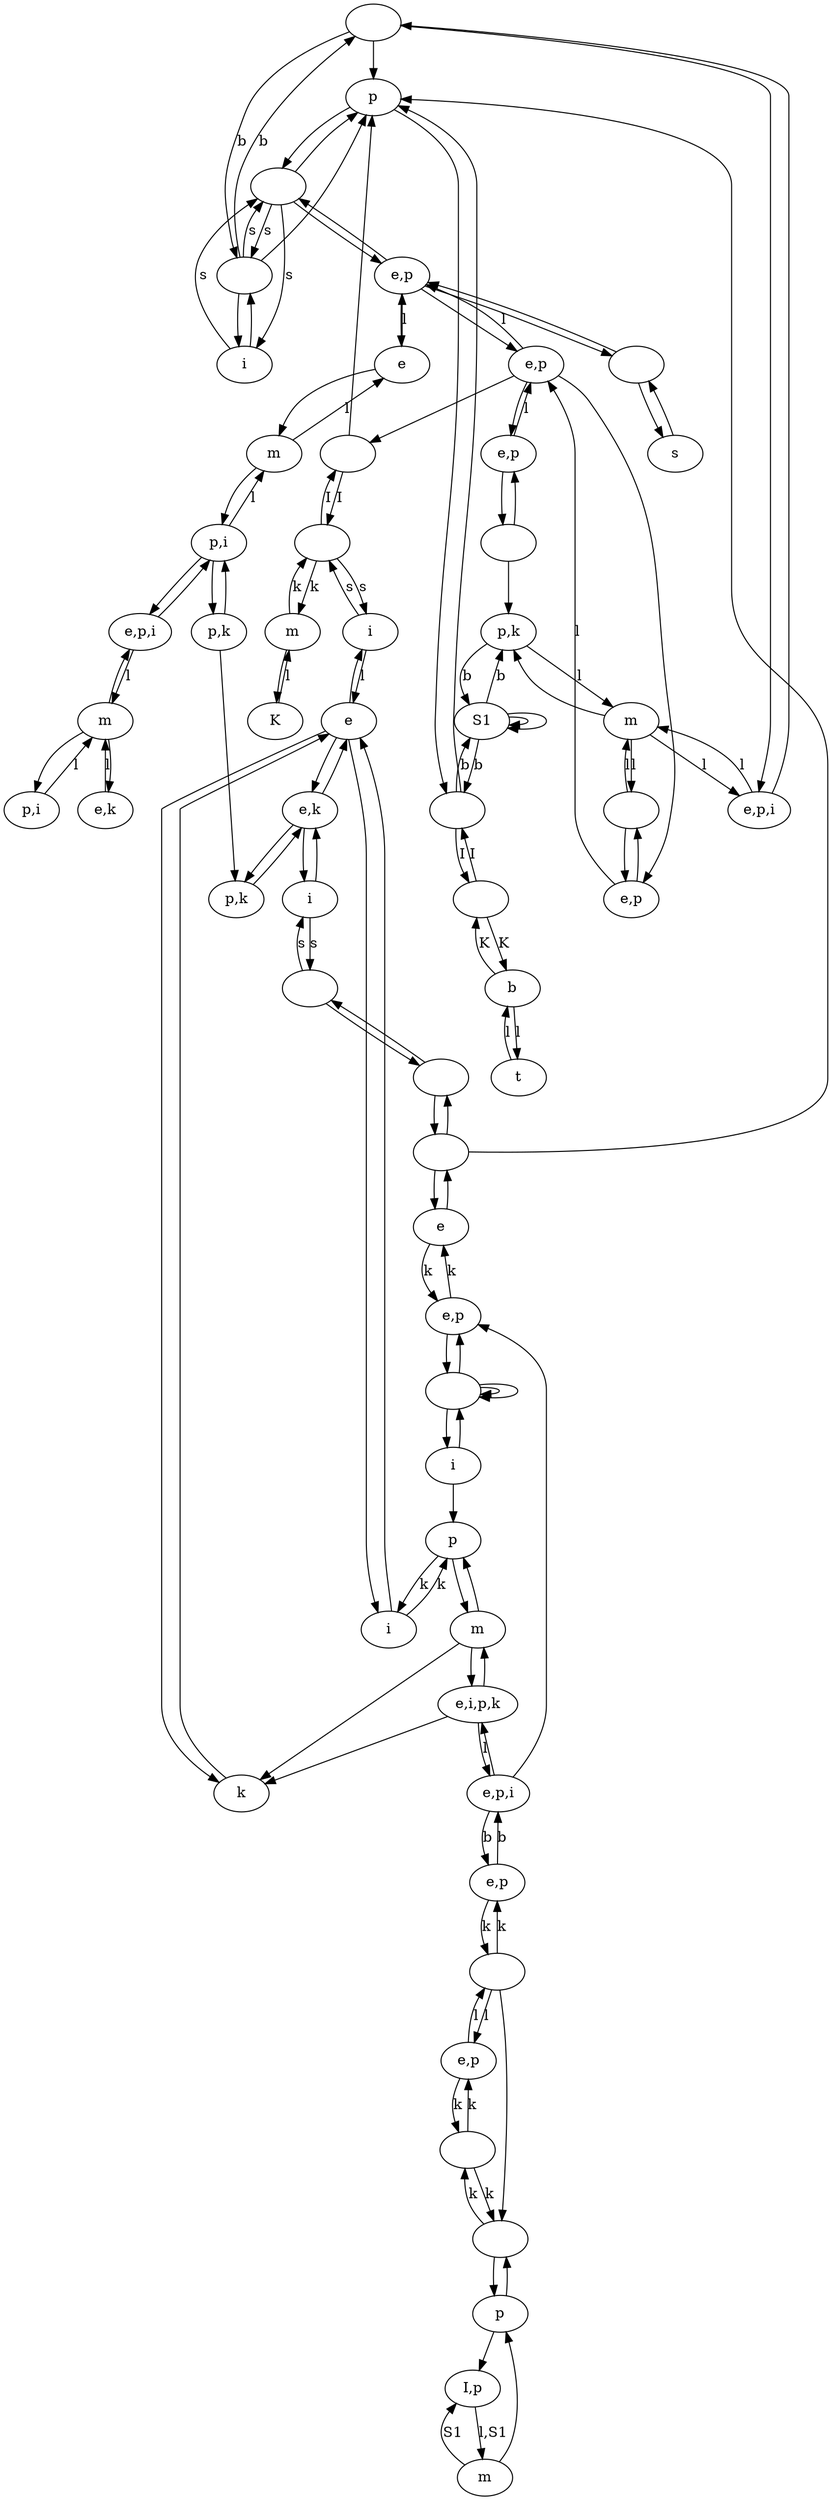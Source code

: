 digraph {
0 [label=""]
1 [label="i"]
2 [label="k"]
3 [label=""]
4 [label=""]
5 [label=""]
6 [label="p,k"]
7 [label=""]
8 [label="p,i"]
9 [label="p,k"]
10 [label="e,p"]
11 [label=""]
12 [label="i"]
13 [label=""]
14 [label="m"]
15 [label=""]
16 [label=""]
17 [label="e,p,i"]
18 [label="p"]
19 [label="p,i"]
20 [label="e"]
21 [label="m"]
22 [label="e,i,p,k"]
23 [label="t"]
24 [label=""]
25 [label="b"]
26 [label="i"]
27 [label="i"]
28 [label=""]
29 [label="i"]
30 [label="m"]
31 [label=""]
32 [label=""]
33 [label=""]
34 [label="s"]
35 [label="e,p"]
36 [label="e,p"]
37 [label="e,k"]
38 [label="e,p"]
39 [label="e,p"]
40 [label="m"]
41 [label="e,p"]
42 [label="I,p"]
43 [label="e,p"]
44 [label="p"]
45 [label="e,p,i"]
46 [label=""]
47 [label="e,p,i"]
48 [label="m"]
49 [label=""]
50 [label="S1"]
51 [label="e"]
52 [label="p,k"]
53 [label="e,k"]
54 [label=""]
55 [label="e"]
56 [label="m"]
57 [label="K"]
58 [label="p"]
50 -> 50 [label=""]
50 -> 50 [label=""]
34 -> 33 [label=""]
33 -> 34 [label=""]
33 -> 35 [label=""]
35 -> 33 [label=""]
35 -> 13 [label=""]
13 -> 35 [label=""]
35 -> 39 [label=""]
39 -> 35 [label="l"]
13 -> 18 [label=""]
18 -> 13 [label=""]
15 -> 11 [label=""]
11 -> 15 [label=""]
11 -> 51 [label=""]
51 -> 11 [label=""]
15 -> 16 [label=""]
16 -> 15 [label=""]
53 -> 12 [label=""]
12 -> 53 [label=""]
19 -> 17 [label=""]
17 -> 19 [label=""]
19 -> 9 [label=""]
9 -> 19 [label=""]
38 -> 5 [label=""]
5 -> 38 [label=""]
21 -> 58 [label=""]
58 -> 21 [label=""]
21 -> 22 [label=""]
22 -> 21 [label=""]
27 -> 55 [label=""]
55 -> 27 [label=""]
55 -> 53 [label=""]
53 -> 55 [label=""]
53 -> 52 [label=""]
52 -> 53 [label=""]
35 -> 20 [label=""]
20 -> 35 [label="l"]
20 -> 14 [label=""]
14 -> 20 [label="l"]
14 -> 19 [label=""]
19 -> 14 [label="l"]
40 -> 17 [label=""]
17 -> 40 [label="l"]
40 -> 8 [label=""]
8 -> 40 [label="l"]
40 -> 37 [label=""]
37 -> 40 [label="l"]
39 -> 38 [label=""]
38 -> 39 [label="l"]
39 -> 36 [label=""]
36 -> 39 [label="l"]
48 -> 6 [label=""]
6 -> 48 [label="l"]
45 -> 22 [label=""]
22 -> 45 [label="l"]
55 -> 1 [label=""]
1 -> 55 [label="l"]
30 -> 42 [label="S1"]
42 -> 30 [label="l,S1"]
54 -> 56 [label="k"]
56 -> 54 [label="k"]
58 -> 27 [label="k"]
27 -> 58 [label="k"]
10 -> 3 [label="k"]
3 -> 10 [label="k"]
3 -> 46 [label="k"]
46 -> 3 [label="k"]
43 -> 31 [label="k"]
31 -> 43 [label="k"]
51 -> 41 [label="k"]
41 -> 51 [label="k"]
47 -> 48 [label="l"]
48 -> 47 [label="l"]
7 -> 48 [label="l"]
48 -> 7 [label="l"]
28 -> 18 [label=""]
28 -> 29 [label=""]
29 -> 28 [label=""]
4 -> 18 [label=""]
18 -> 49 [label=""]
49 -> 18 [label=""]
49 -> 50 [label="b"]
50 -> 49 [label="b"]
28 -> 0 [label="b"]
0 -> 28 [label="b"]
0 -> 18 [label=""]
39 -> 4 [label=""]
5 -> 6 [label=""]
45 -> 41 [label=""]
31 -> 46 [label=""]
22 -> 2 [label=""]
21 -> 2 [label=""]
56 -> 57 [label=""]
57 -> 56 [label="l"]
25 -> 23 [label="l"]
23 -> 25 [label="l"]
32 -> 25 [label="K"]
25 -> 32 [label="K"]
26 -> 58 [label=""]
43 -> 45 [label="b"]
45 -> 43 [label="b"]
6 -> 50 [label="b"]
50 -> 6 [label="b"]
31 -> 10 [label="l"]
10 -> 31 [label="l"]
36 -> 7 [label=""]
7 -> 36 [label=""]
0 -> 47 [label=""]
47 -> 0 [label=""]
41 -> 24 [label=""]
24 -> 41 [label=""]
46 -> 44 [label=""]
44 -> 46 [label=""]
49 -> 32 [label="I"]
32 -> 49 [label="I"]
4 -> 54 [label="I"]
54 -> 4 [label="I"]
55 -> 2 [label=""]
2 -> 55 [label=""]
26 -> 24 [label=""]
24 -> 26 [label=""]
30 -> 44 [label=""]
11 -> 18 [label=""]
44 -> 42 [label=""]
24 -> 24 [label=""]
24 -> 24 [label=""]
9 -> 52 [label=""]
54 -> 1 [label="s"]
1 -> 54 [label="s"]
12 -> 16 [label="s"]
16 -> 12 [label="s"]
13 -> 29 [label="s"]
29 -> 13 [label="s"]
13 -> 28 [label="s"]
28 -> 13 [label="s"]
}
